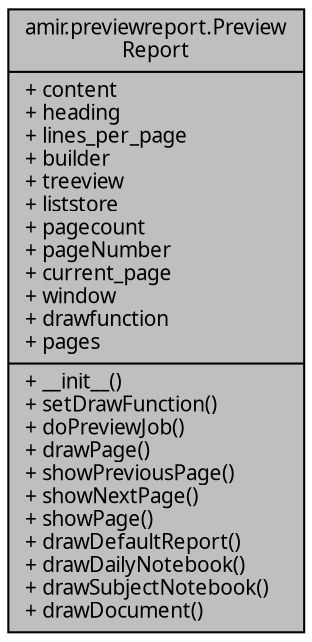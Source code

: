 digraph "amir.previewreport.PreviewReport"
{
 // LATEX_PDF_SIZE
  edge [fontname="FreeSans.ttf",fontsize="10",labelfontname="FreeSans.ttf",labelfontsize="10"];
  node [fontname="FreeSans.ttf",fontsize="10",shape=record];
  Node1 [label="{amir.previewreport.Preview\lReport\n|+ content\l+ heading\l+ lines_per_page\l+ builder\l+ treeview\l+ liststore\l+ pagecount\l+ pageNumber\l+ current_page\l+ window\l+ drawfunction\l+ pages\l|+ __init__()\l+ setDrawFunction()\l+ doPreviewJob()\l+ drawPage()\l+ showPreviousPage()\l+ showNextPage()\l+ showPage()\l+ drawDefaultReport()\l+ drawDailyNotebook()\l+ drawSubjectNotebook()\l+ drawDocument()\l}",height=0.2,width=0.4,color="black", fillcolor="grey75", style="filled", fontcolor="black",tooltip=" "];
}
